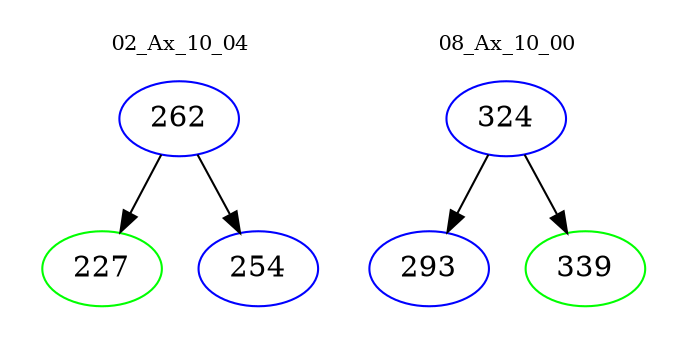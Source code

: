 digraph{
subgraph cluster_0 {
color = white
label = "02_Ax_10_04";
fontsize=10;
T0_262 [label="262", color="blue"]
T0_262 -> T0_227 [color="black"]
T0_227 [label="227", color="green"]
T0_262 -> T0_254 [color="black"]
T0_254 [label="254", color="blue"]
}
subgraph cluster_1 {
color = white
label = "08_Ax_10_00";
fontsize=10;
T1_324 [label="324", color="blue"]
T1_324 -> T1_293 [color="black"]
T1_293 [label="293", color="blue"]
T1_324 -> T1_339 [color="black"]
T1_339 [label="339", color="green"]
}
}
